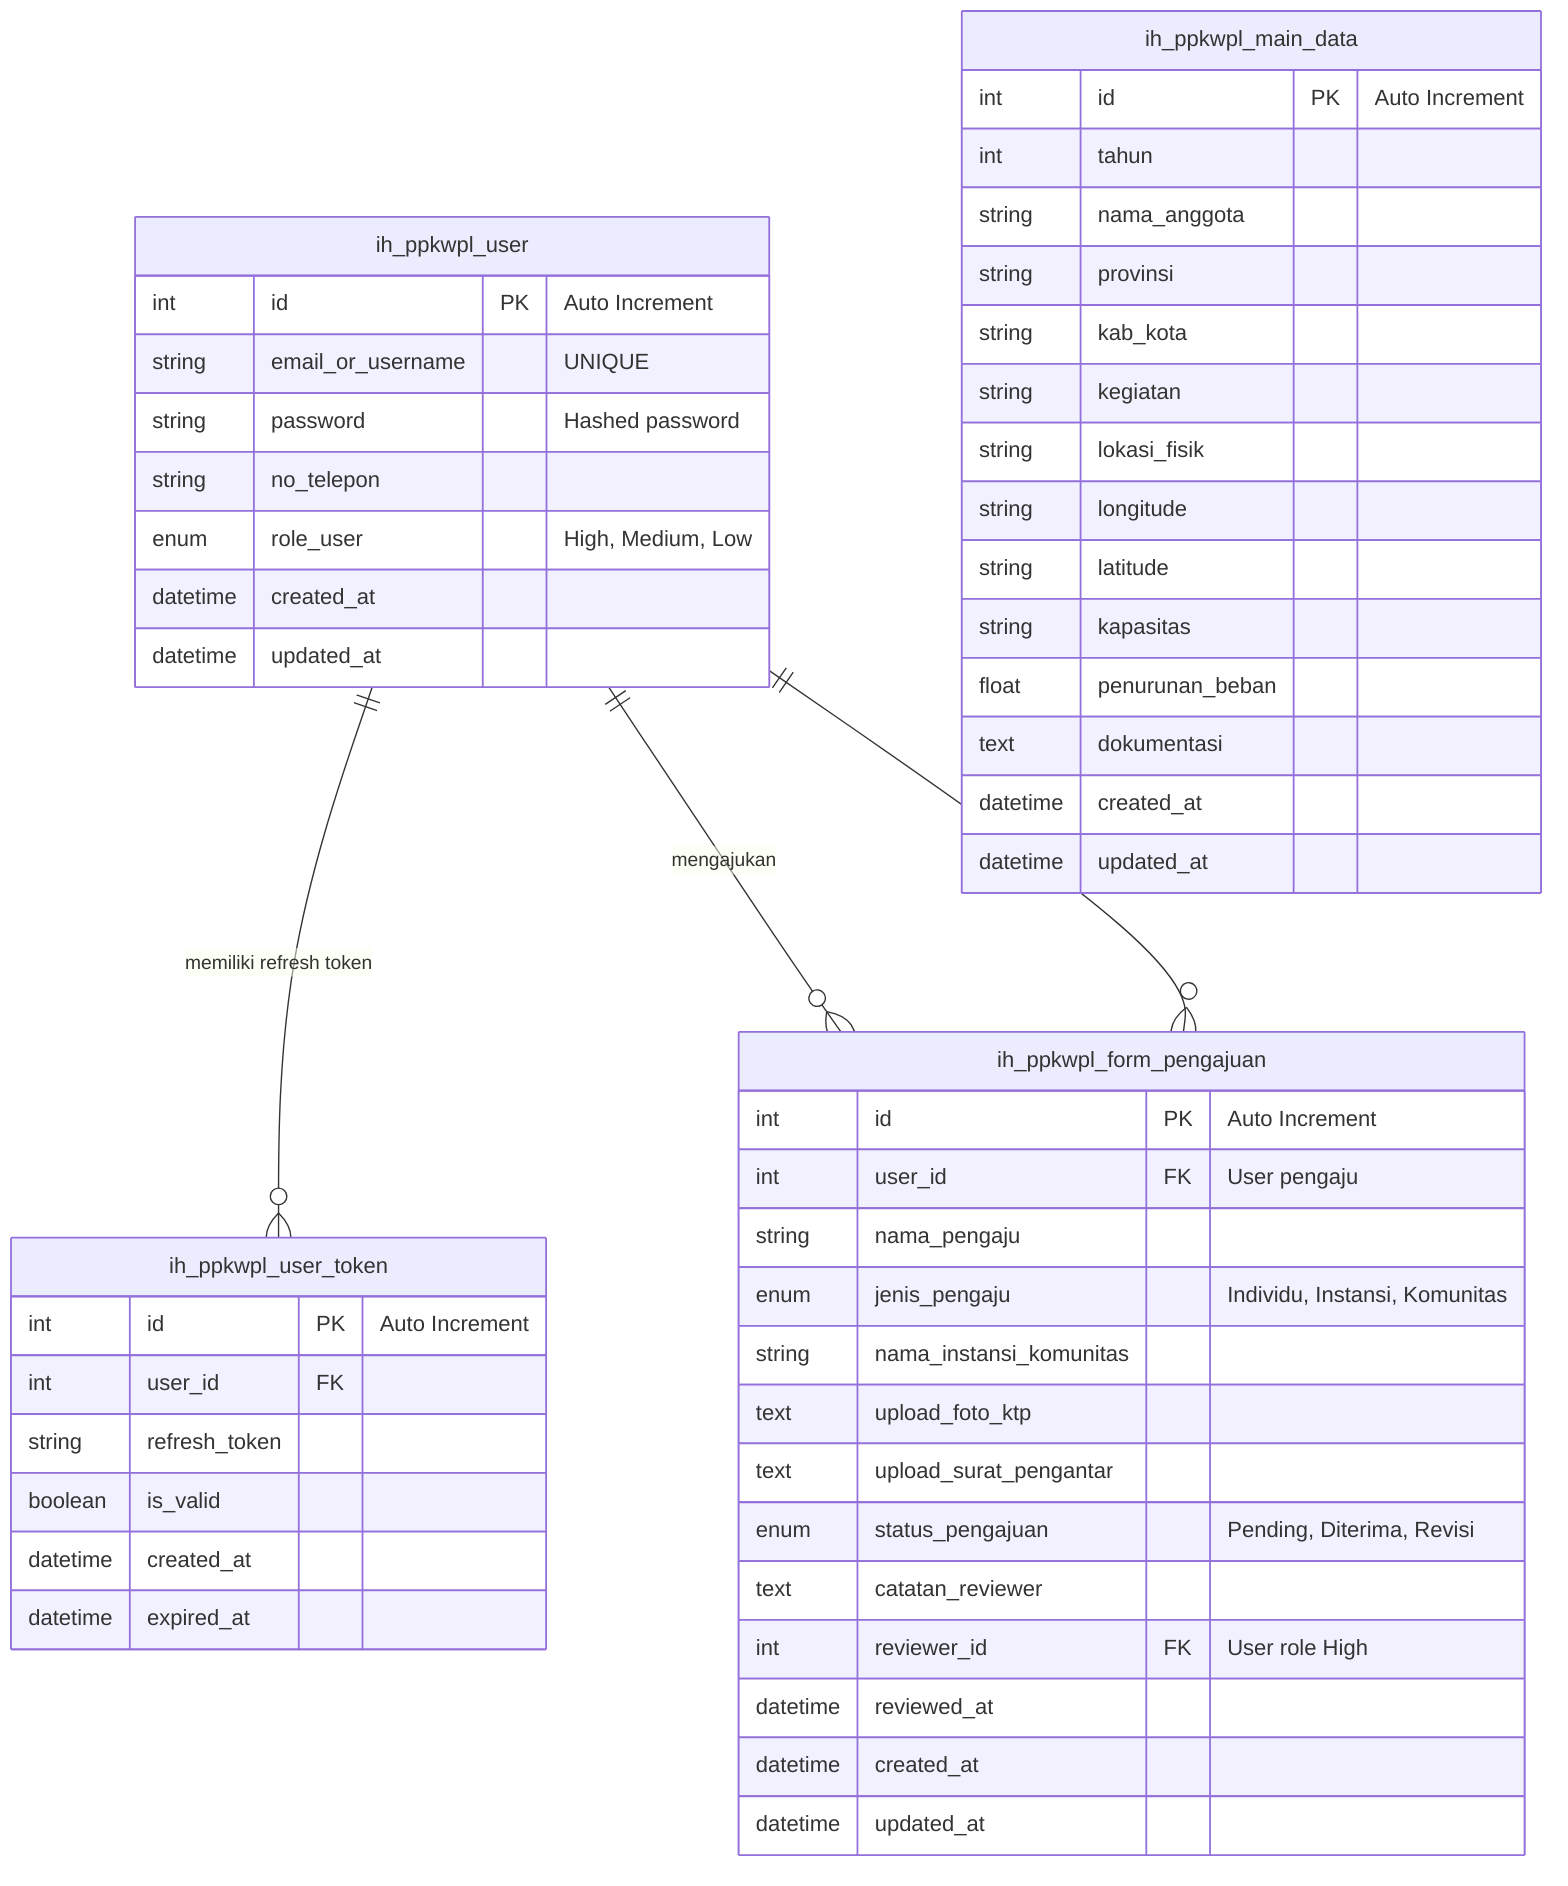erDiagram

	ih_ppkwpl_user {
		int id PK "Auto Increment"
		string email_or_username "UNIQUE"
		string password "Hashed password"
		string no_telepon
		enum role_user "High, Medium, Low"
		datetime created_at
		datetime updated_at
	}

	ih_ppkwpl_user_token {
		int id PK "Auto Increment"
		int user_id FK
		string refresh_token
		boolean is_valid
		datetime created_at
		datetime expired_at
	}

	ih_ppkwpl_form_pengajuan {
		int id PK "Auto Increment"
		int user_id FK "User pengaju"
		string nama_pengaju
		enum jenis_pengaju "Individu, Instansi, Komunitas"
		string nama_instansi_komunitas
		text upload_foto_ktp
		text upload_surat_pengantar
		enum status_pengajuan "Pending, Diterima, Revisi"
		text catatan_reviewer
		int reviewer_id FK "User role High"
		datetime reviewed_at
		datetime created_at
		datetime updated_at
	}

	ih_ppkwpl_main_data {
		int id PK "Auto Increment"
		int tahun
		string nama_anggota
		string provinsi
		string kab_kota
		string kegiatan
		string lokasi_fisik
		string longitude
		string latitude
		string kapasitas
		float penurunan_beban
		text dokumentasi
		datetime created_at
		datetime updated_at
	}

	ih_ppkwpl_user ||--o{ ih_ppkwpl_user_token : "memiliki refresh token"
	ih_ppkwpl_user ||--o{ ih_ppkwpl_form_pengajuan : "mengajukan"
	ih_ppkwpl_user ||--o{ ih_ppkwpl_form_pengajuan : "mereview"